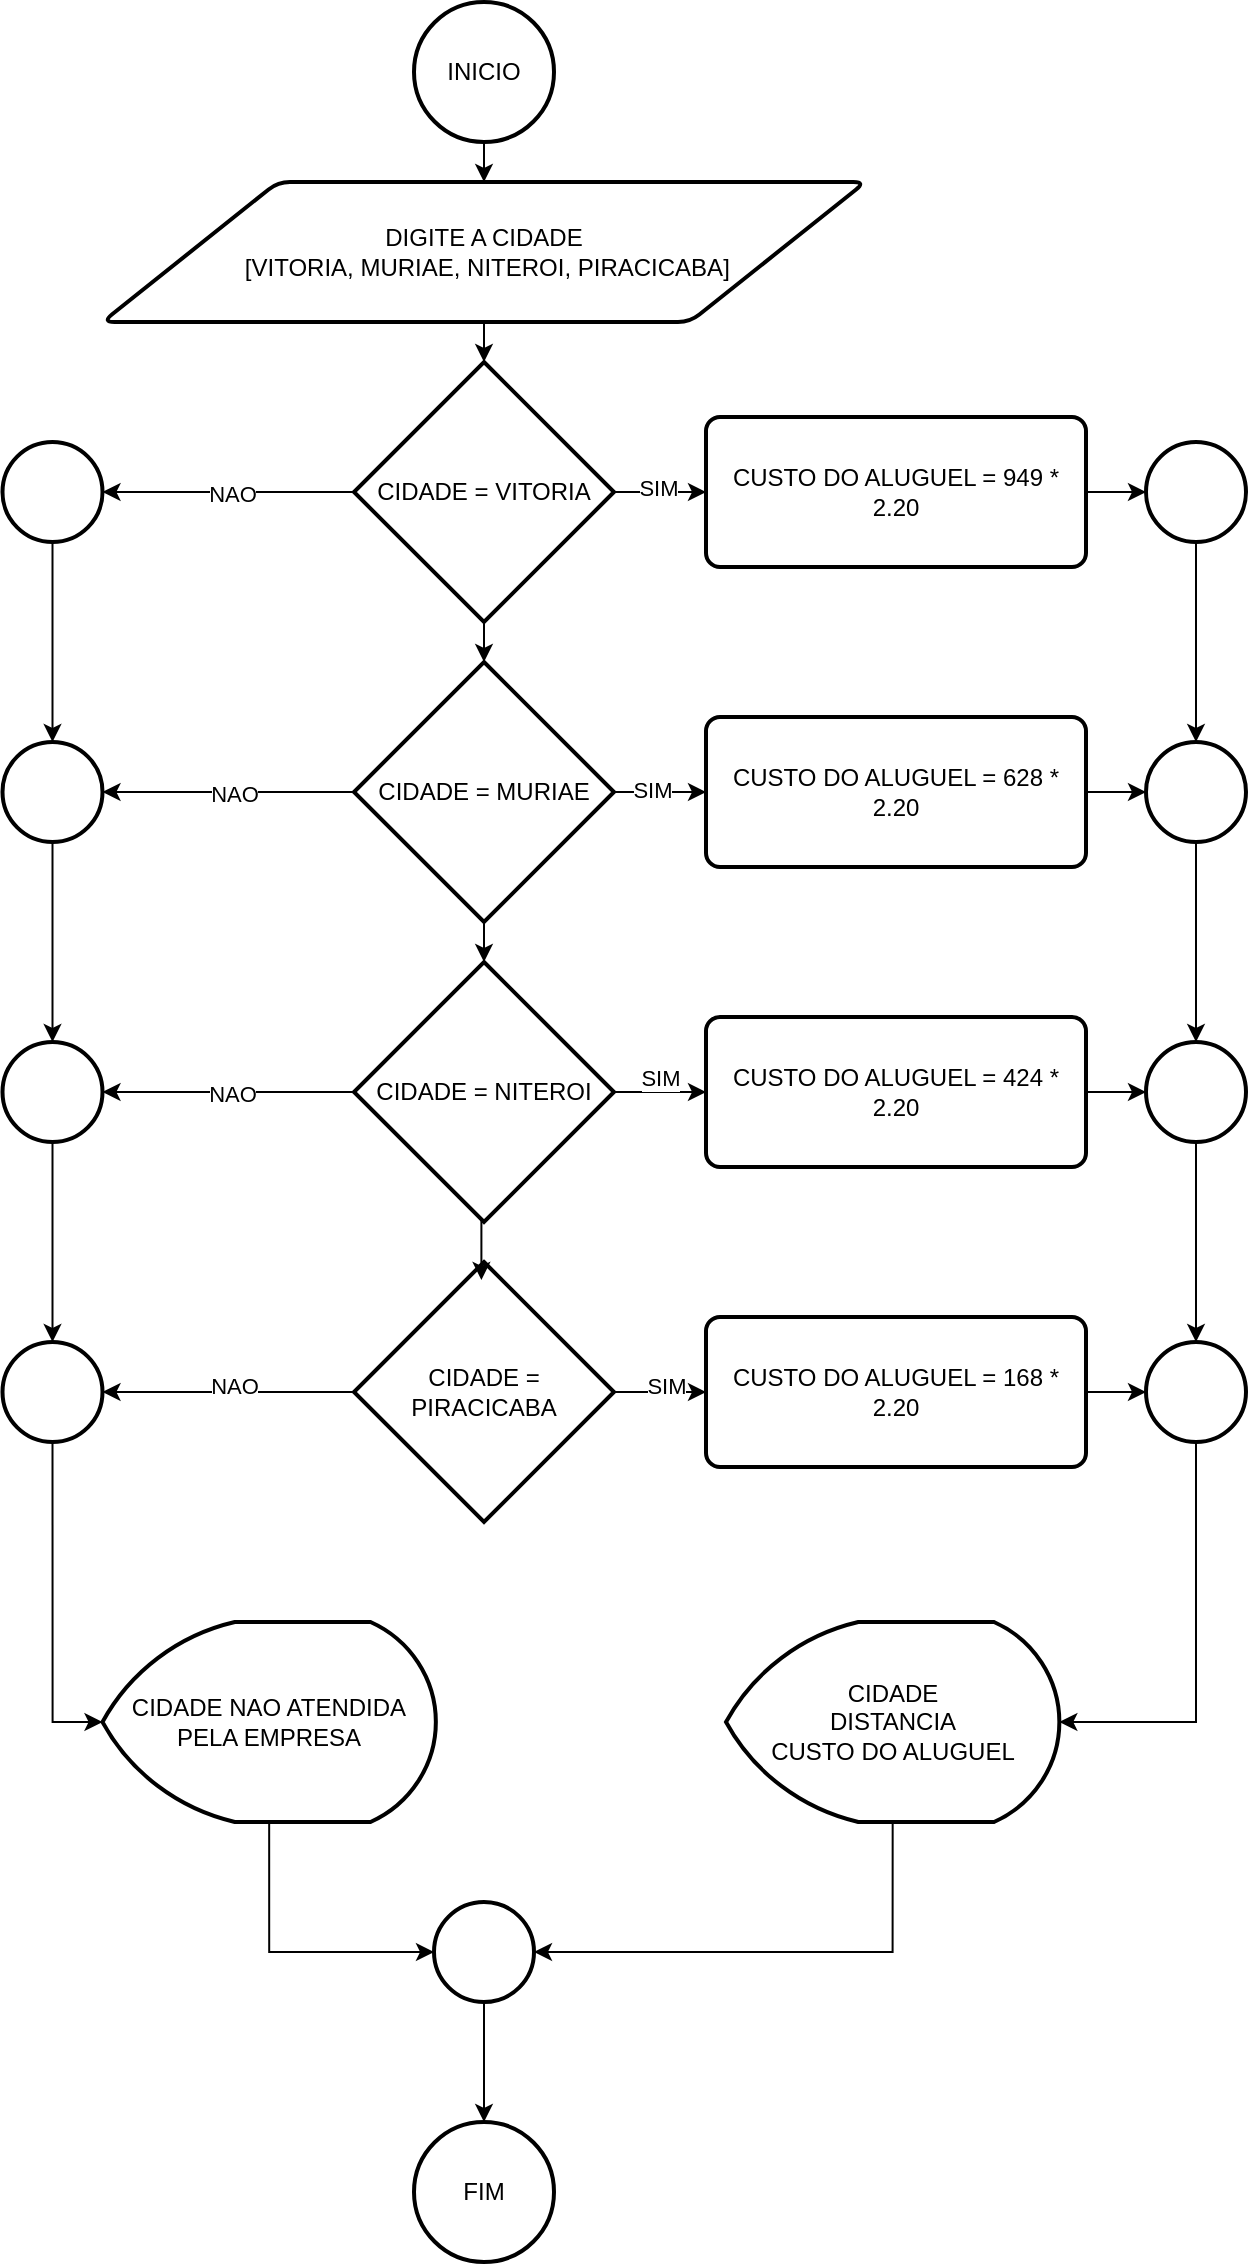 <mxfile version="25.0.3">
  <diagram name="Página-1" id="7TOvYfbNBFij4DYAWl01">
    <mxGraphModel dx="1173" dy="579" grid="1" gridSize="10" guides="1" tooltips="1" connect="1" arrows="1" fold="1" page="1" pageScale="1" pageWidth="827" pageHeight="1169" math="0" shadow="0">
      <root>
        <mxCell id="0" />
        <mxCell id="1" parent="0" />
        <mxCell id="KdWxlv0j1vEyBBXF1PyD-23" style="edgeStyle=orthogonalEdgeStyle;rounded=0;orthogonalLoop=1;jettySize=auto;html=1;exitX=0.5;exitY=1;exitDx=0;exitDy=0;exitPerimeter=0;entryX=0.5;entryY=0;entryDx=0;entryDy=0;" edge="1" parent="1" source="KdWxlv0j1vEyBBXF1PyD-1" target="KdWxlv0j1vEyBBXF1PyD-3">
          <mxGeometry relative="1" as="geometry" />
        </mxCell>
        <mxCell id="KdWxlv0j1vEyBBXF1PyD-1" value="INICIO" style="strokeWidth=2;html=1;shape=mxgraph.flowchart.start_2;whiteSpace=wrap;" vertex="1" parent="1">
          <mxGeometry x="364" y="10" width="70" height="70" as="geometry" />
        </mxCell>
        <mxCell id="KdWxlv0j1vEyBBXF1PyD-2" value="FIM" style="strokeWidth=2;html=1;shape=mxgraph.flowchart.start_2;whiteSpace=wrap;" vertex="1" parent="1">
          <mxGeometry x="364" y="1070" width="70" height="70" as="geometry" />
        </mxCell>
        <mxCell id="KdWxlv0j1vEyBBXF1PyD-3" value="DIGITE A CIDADE&lt;div&gt;&amp;nbsp;[VITORIA, MURIAE, NITEROI, PIRACICABA]&lt;/div&gt;" style="shape=parallelogram;html=1;strokeWidth=2;perimeter=parallelogramPerimeter;whiteSpace=wrap;rounded=1;arcSize=12;size=0.23;" vertex="1" parent="1">
          <mxGeometry x="208.25" y="100" width="381.5" height="70" as="geometry" />
        </mxCell>
        <mxCell id="KdWxlv0j1vEyBBXF1PyD-28" style="edgeStyle=orthogonalEdgeStyle;rounded=0;orthogonalLoop=1;jettySize=auto;html=1;exitX=1;exitY=0.5;exitDx=0;exitDy=0;exitPerimeter=0;entryX=0;entryY=0.5;entryDx=0;entryDy=0;" edge="1" parent="1" source="KdWxlv0j1vEyBBXF1PyD-4" target="KdWxlv0j1vEyBBXF1PyD-8">
          <mxGeometry relative="1" as="geometry" />
        </mxCell>
        <mxCell id="KdWxlv0j1vEyBBXF1PyD-29" value="SIM" style="edgeLabel;html=1;align=center;verticalAlign=middle;resizable=0;points=[];" vertex="1" connectable="0" parent="KdWxlv0j1vEyBBXF1PyD-28">
          <mxGeometry x="-0.058" y="2" relative="1" as="geometry">
            <mxPoint as="offset" />
          </mxGeometry>
        </mxCell>
        <mxCell id="KdWxlv0j1vEyBBXF1PyD-4" value="CIDADE = VITORIA" style="strokeWidth=2;html=1;shape=mxgraph.flowchart.decision;whiteSpace=wrap;" vertex="1" parent="1">
          <mxGeometry x="334" y="190" width="130" height="130" as="geometry" />
        </mxCell>
        <mxCell id="KdWxlv0j1vEyBBXF1PyD-26" style="edgeStyle=orthogonalEdgeStyle;rounded=0;orthogonalLoop=1;jettySize=auto;html=1;exitX=0.5;exitY=1;exitDx=0;exitDy=0;exitPerimeter=0;" edge="1" parent="1" source="KdWxlv0j1vEyBBXF1PyD-5" target="KdWxlv0j1vEyBBXF1PyD-6">
          <mxGeometry relative="1" as="geometry" />
        </mxCell>
        <mxCell id="KdWxlv0j1vEyBBXF1PyD-30" style="edgeStyle=orthogonalEdgeStyle;rounded=0;orthogonalLoop=1;jettySize=auto;html=1;exitX=1;exitY=0.5;exitDx=0;exitDy=0;exitPerimeter=0;entryX=0;entryY=0.5;entryDx=0;entryDy=0;" edge="1" parent="1" source="KdWxlv0j1vEyBBXF1PyD-5" target="KdWxlv0j1vEyBBXF1PyD-9">
          <mxGeometry relative="1" as="geometry" />
        </mxCell>
        <mxCell id="KdWxlv0j1vEyBBXF1PyD-31" value="SIM" style="edgeLabel;html=1;align=center;verticalAlign=middle;resizable=0;points=[];" vertex="1" connectable="0" parent="KdWxlv0j1vEyBBXF1PyD-30">
          <mxGeometry x="-0.174" y="1" relative="1" as="geometry">
            <mxPoint as="offset" />
          </mxGeometry>
        </mxCell>
        <mxCell id="KdWxlv0j1vEyBBXF1PyD-46" style="edgeStyle=orthogonalEdgeStyle;rounded=0;orthogonalLoop=1;jettySize=auto;html=1;exitX=0;exitY=0.5;exitDx=0;exitDy=0;exitPerimeter=0;" edge="1" parent="1" source="KdWxlv0j1vEyBBXF1PyD-5" target="KdWxlv0j1vEyBBXF1PyD-17">
          <mxGeometry relative="1" as="geometry" />
        </mxCell>
        <mxCell id="KdWxlv0j1vEyBBXF1PyD-47" value="NAO" style="edgeLabel;html=1;align=center;verticalAlign=middle;resizable=0;points=[];" vertex="1" connectable="0" parent="KdWxlv0j1vEyBBXF1PyD-46">
          <mxGeometry x="-0.04" y="1" relative="1" as="geometry">
            <mxPoint as="offset" />
          </mxGeometry>
        </mxCell>
        <mxCell id="KdWxlv0j1vEyBBXF1PyD-5" value="CIDADE = MURIAE" style="strokeWidth=2;html=1;shape=mxgraph.flowchart.decision;whiteSpace=wrap;" vertex="1" parent="1">
          <mxGeometry x="334" y="340" width="130" height="130" as="geometry" />
        </mxCell>
        <mxCell id="KdWxlv0j1vEyBBXF1PyD-32" style="edgeStyle=orthogonalEdgeStyle;rounded=0;orthogonalLoop=1;jettySize=auto;html=1;exitX=1;exitY=0.5;exitDx=0;exitDy=0;exitPerimeter=0;entryX=0;entryY=0.5;entryDx=0;entryDy=0;" edge="1" parent="1" source="KdWxlv0j1vEyBBXF1PyD-6" target="KdWxlv0j1vEyBBXF1PyD-10">
          <mxGeometry relative="1" as="geometry" />
        </mxCell>
        <mxCell id="KdWxlv0j1vEyBBXF1PyD-33" value="SIM" style="edgeLabel;html=1;align=center;verticalAlign=middle;resizable=0;points=[];" vertex="1" connectable="0" parent="KdWxlv0j1vEyBBXF1PyD-32">
          <mxGeometry y="7" relative="1" as="geometry">
            <mxPoint as="offset" />
          </mxGeometry>
        </mxCell>
        <mxCell id="KdWxlv0j1vEyBBXF1PyD-48" style="edgeStyle=orthogonalEdgeStyle;rounded=0;orthogonalLoop=1;jettySize=auto;html=1;exitX=0;exitY=0.5;exitDx=0;exitDy=0;exitPerimeter=0;" edge="1" parent="1" source="KdWxlv0j1vEyBBXF1PyD-6" target="KdWxlv0j1vEyBBXF1PyD-18">
          <mxGeometry relative="1" as="geometry" />
        </mxCell>
        <mxCell id="KdWxlv0j1vEyBBXF1PyD-49" value="NAO" style="edgeLabel;html=1;align=center;verticalAlign=middle;resizable=0;points=[];" vertex="1" connectable="0" parent="KdWxlv0j1vEyBBXF1PyD-48">
          <mxGeometry x="-0.019" y="1" relative="1" as="geometry">
            <mxPoint as="offset" />
          </mxGeometry>
        </mxCell>
        <mxCell id="KdWxlv0j1vEyBBXF1PyD-6" value="CIDADE = NITEROI" style="strokeWidth=2;html=1;shape=mxgraph.flowchart.decision;whiteSpace=wrap;" vertex="1" parent="1">
          <mxGeometry x="334" y="490" width="130" height="130" as="geometry" />
        </mxCell>
        <mxCell id="KdWxlv0j1vEyBBXF1PyD-34" style="edgeStyle=orthogonalEdgeStyle;rounded=0;orthogonalLoop=1;jettySize=auto;html=1;exitX=1;exitY=0.5;exitDx=0;exitDy=0;exitPerimeter=0;entryX=0;entryY=0.5;entryDx=0;entryDy=0;" edge="1" parent="1" source="KdWxlv0j1vEyBBXF1PyD-7" target="KdWxlv0j1vEyBBXF1PyD-11">
          <mxGeometry relative="1" as="geometry" />
        </mxCell>
        <mxCell id="KdWxlv0j1vEyBBXF1PyD-35" value="SIM" style="edgeLabel;html=1;align=center;verticalAlign=middle;resizable=0;points=[];" vertex="1" connectable="0" parent="KdWxlv0j1vEyBBXF1PyD-34">
          <mxGeometry x="0.116" y="3" relative="1" as="geometry">
            <mxPoint as="offset" />
          </mxGeometry>
        </mxCell>
        <mxCell id="KdWxlv0j1vEyBBXF1PyD-7" value="CIDADE = PIRACICABA" style="strokeWidth=2;html=1;shape=mxgraph.flowchart.decision;whiteSpace=wrap;" vertex="1" parent="1">
          <mxGeometry x="334" y="640" width="130" height="130" as="geometry" />
        </mxCell>
        <mxCell id="KdWxlv0j1vEyBBXF1PyD-8" value="CUSTO DO ALUGUEL = 949 * 2.20" style="rounded=1;whiteSpace=wrap;html=1;absoluteArcSize=1;arcSize=14;strokeWidth=2;" vertex="1" parent="1">
          <mxGeometry x="510" y="217.5" width="190" height="75" as="geometry" />
        </mxCell>
        <mxCell id="KdWxlv0j1vEyBBXF1PyD-9" value="CUSTO DO ALUGUEL = 628 * 2.20" style="rounded=1;whiteSpace=wrap;html=1;absoluteArcSize=1;arcSize=14;strokeWidth=2;" vertex="1" parent="1">
          <mxGeometry x="510" y="367.5" width="190" height="75" as="geometry" />
        </mxCell>
        <mxCell id="KdWxlv0j1vEyBBXF1PyD-10" value="CUSTO DO ALUGUEL = 424 * 2.20" style="rounded=1;whiteSpace=wrap;html=1;absoluteArcSize=1;arcSize=14;strokeWidth=2;" vertex="1" parent="1">
          <mxGeometry x="510" y="517.5" width="190" height="75" as="geometry" />
        </mxCell>
        <mxCell id="KdWxlv0j1vEyBBXF1PyD-11" value="CUSTO DO ALUGUEL = 168 * 2.20" style="rounded=1;whiteSpace=wrap;html=1;absoluteArcSize=1;arcSize=14;strokeWidth=2;" vertex="1" parent="1">
          <mxGeometry x="510" y="667.5" width="190" height="75" as="geometry" />
        </mxCell>
        <mxCell id="KdWxlv0j1vEyBBXF1PyD-12" value="" style="strokeWidth=2;html=1;shape=mxgraph.flowchart.start_2;whiteSpace=wrap;" vertex="1" parent="1">
          <mxGeometry x="730" y="230" width="50" height="50" as="geometry" />
        </mxCell>
        <mxCell id="KdWxlv0j1vEyBBXF1PyD-41" style="edgeStyle=orthogonalEdgeStyle;rounded=0;orthogonalLoop=1;jettySize=auto;html=1;exitX=0.5;exitY=1;exitDx=0;exitDy=0;exitPerimeter=0;" edge="1" parent="1" source="KdWxlv0j1vEyBBXF1PyD-13" target="KdWxlv0j1vEyBBXF1PyD-14">
          <mxGeometry relative="1" as="geometry" />
        </mxCell>
        <mxCell id="KdWxlv0j1vEyBBXF1PyD-13" value="" style="strokeWidth=2;html=1;shape=mxgraph.flowchart.start_2;whiteSpace=wrap;" vertex="1" parent="1">
          <mxGeometry x="730" y="380" width="50" height="50" as="geometry" />
        </mxCell>
        <mxCell id="KdWxlv0j1vEyBBXF1PyD-14" value="" style="strokeWidth=2;html=1;shape=mxgraph.flowchart.start_2;whiteSpace=wrap;" vertex="1" parent="1">
          <mxGeometry x="730" y="530" width="50" height="50" as="geometry" />
        </mxCell>
        <mxCell id="KdWxlv0j1vEyBBXF1PyD-15" value="" style="strokeWidth=2;html=1;shape=mxgraph.flowchart.start_2;whiteSpace=wrap;" vertex="1" parent="1">
          <mxGeometry x="730" y="680" width="50" height="50" as="geometry" />
        </mxCell>
        <mxCell id="KdWxlv0j1vEyBBXF1PyD-16" value="" style="strokeWidth=2;html=1;shape=mxgraph.flowchart.start_2;whiteSpace=wrap;" vertex="1" parent="1">
          <mxGeometry x="158.25" y="230" width="50" height="50" as="geometry" />
        </mxCell>
        <mxCell id="KdWxlv0j1vEyBBXF1PyD-17" value="" style="strokeWidth=2;html=1;shape=mxgraph.flowchart.start_2;whiteSpace=wrap;" vertex="1" parent="1">
          <mxGeometry x="158.25" y="380" width="50" height="50" as="geometry" />
        </mxCell>
        <mxCell id="KdWxlv0j1vEyBBXF1PyD-18" value="" style="strokeWidth=2;html=1;shape=mxgraph.flowchart.start_2;whiteSpace=wrap;" vertex="1" parent="1">
          <mxGeometry x="158.25" y="530" width="50" height="50" as="geometry" />
        </mxCell>
        <mxCell id="KdWxlv0j1vEyBBXF1PyD-19" value="" style="strokeWidth=2;html=1;shape=mxgraph.flowchart.start_2;whiteSpace=wrap;" vertex="1" parent="1">
          <mxGeometry x="158.25" y="680" width="50" height="50" as="geometry" />
        </mxCell>
        <mxCell id="KdWxlv0j1vEyBBXF1PyD-20" value="CIDADE&lt;div&gt;DISTANCIA&lt;/div&gt;&lt;div&gt;CUSTO DO ALUGUEL&lt;/div&gt;" style="strokeWidth=2;html=1;shape=mxgraph.flowchart.display;whiteSpace=wrap;" vertex="1" parent="1">
          <mxGeometry x="520" y="820" width="166.67" height="100" as="geometry" />
        </mxCell>
        <mxCell id="KdWxlv0j1vEyBBXF1PyD-21" value="CIDADE NAO ATENDIDA PELA EMPRESA" style="strokeWidth=2;html=1;shape=mxgraph.flowchart.display;whiteSpace=wrap;" vertex="1" parent="1">
          <mxGeometry x="208.25" y="820" width="166.67" height="100" as="geometry" />
        </mxCell>
        <mxCell id="KdWxlv0j1vEyBBXF1PyD-22" value="" style="strokeWidth=2;html=1;shape=mxgraph.flowchart.start_2;whiteSpace=wrap;" vertex="1" parent="1">
          <mxGeometry x="374" y="960" width="50" height="50" as="geometry" />
        </mxCell>
        <mxCell id="KdWxlv0j1vEyBBXF1PyD-24" style="edgeStyle=orthogonalEdgeStyle;rounded=0;orthogonalLoop=1;jettySize=auto;html=1;exitX=0.5;exitY=1;exitDx=0;exitDy=0;entryX=0.5;entryY=0;entryDx=0;entryDy=0;entryPerimeter=0;" edge="1" parent="1" source="KdWxlv0j1vEyBBXF1PyD-3" target="KdWxlv0j1vEyBBXF1PyD-4">
          <mxGeometry relative="1" as="geometry" />
        </mxCell>
        <mxCell id="KdWxlv0j1vEyBBXF1PyD-25" style="edgeStyle=orthogonalEdgeStyle;rounded=0;orthogonalLoop=1;jettySize=auto;html=1;exitX=0.5;exitY=1;exitDx=0;exitDy=0;exitPerimeter=0;entryX=0.5;entryY=0;entryDx=0;entryDy=0;entryPerimeter=0;" edge="1" parent="1" source="KdWxlv0j1vEyBBXF1PyD-4" target="KdWxlv0j1vEyBBXF1PyD-5">
          <mxGeometry relative="1" as="geometry" />
        </mxCell>
        <mxCell id="KdWxlv0j1vEyBBXF1PyD-27" style="edgeStyle=orthogonalEdgeStyle;rounded=0;orthogonalLoop=1;jettySize=auto;html=1;exitX=0.5;exitY=1;exitDx=0;exitDy=0;exitPerimeter=0;entryX=0.49;entryY=0.069;entryDx=0;entryDy=0;entryPerimeter=0;" edge="1" parent="1" source="KdWxlv0j1vEyBBXF1PyD-6" target="KdWxlv0j1vEyBBXF1PyD-7">
          <mxGeometry relative="1" as="geometry" />
        </mxCell>
        <mxCell id="KdWxlv0j1vEyBBXF1PyD-36" style="edgeStyle=orthogonalEdgeStyle;rounded=0;orthogonalLoop=1;jettySize=auto;html=1;exitX=1;exitY=0.5;exitDx=0;exitDy=0;entryX=0;entryY=0.5;entryDx=0;entryDy=0;entryPerimeter=0;" edge="1" parent="1" source="KdWxlv0j1vEyBBXF1PyD-8" target="KdWxlv0j1vEyBBXF1PyD-12">
          <mxGeometry relative="1" as="geometry" />
        </mxCell>
        <mxCell id="KdWxlv0j1vEyBBXF1PyD-37" style="edgeStyle=orthogonalEdgeStyle;rounded=0;orthogonalLoop=1;jettySize=auto;html=1;exitX=1;exitY=0.5;exitDx=0;exitDy=0;entryX=0;entryY=0.5;entryDx=0;entryDy=0;entryPerimeter=0;" edge="1" parent="1" source="KdWxlv0j1vEyBBXF1PyD-9" target="KdWxlv0j1vEyBBXF1PyD-13">
          <mxGeometry relative="1" as="geometry" />
        </mxCell>
        <mxCell id="KdWxlv0j1vEyBBXF1PyD-38" style="edgeStyle=orthogonalEdgeStyle;rounded=0;orthogonalLoop=1;jettySize=auto;html=1;exitX=1;exitY=0.5;exitDx=0;exitDy=0;entryX=0;entryY=0.5;entryDx=0;entryDy=0;entryPerimeter=0;" edge="1" parent="1" source="KdWxlv0j1vEyBBXF1PyD-10" target="KdWxlv0j1vEyBBXF1PyD-14">
          <mxGeometry relative="1" as="geometry" />
        </mxCell>
        <mxCell id="KdWxlv0j1vEyBBXF1PyD-39" style="edgeStyle=orthogonalEdgeStyle;rounded=0;orthogonalLoop=1;jettySize=auto;html=1;exitX=1;exitY=0.5;exitDx=0;exitDy=0;entryX=0;entryY=0.5;entryDx=0;entryDy=0;entryPerimeter=0;" edge="1" parent="1" source="KdWxlv0j1vEyBBXF1PyD-11" target="KdWxlv0j1vEyBBXF1PyD-15">
          <mxGeometry relative="1" as="geometry" />
        </mxCell>
        <mxCell id="KdWxlv0j1vEyBBXF1PyD-40" style="edgeStyle=orthogonalEdgeStyle;rounded=0;orthogonalLoop=1;jettySize=auto;html=1;exitX=0.5;exitY=1;exitDx=0;exitDy=0;exitPerimeter=0;entryX=0.5;entryY=0;entryDx=0;entryDy=0;entryPerimeter=0;" edge="1" parent="1" source="KdWxlv0j1vEyBBXF1PyD-12" target="KdWxlv0j1vEyBBXF1PyD-13">
          <mxGeometry relative="1" as="geometry" />
        </mxCell>
        <mxCell id="KdWxlv0j1vEyBBXF1PyD-42" style="edgeStyle=orthogonalEdgeStyle;rounded=0;orthogonalLoop=1;jettySize=auto;html=1;exitX=0.5;exitY=1;exitDx=0;exitDy=0;exitPerimeter=0;entryX=0.5;entryY=0;entryDx=0;entryDy=0;entryPerimeter=0;" edge="1" parent="1" source="KdWxlv0j1vEyBBXF1PyD-14" target="KdWxlv0j1vEyBBXF1PyD-15">
          <mxGeometry relative="1" as="geometry" />
        </mxCell>
        <mxCell id="KdWxlv0j1vEyBBXF1PyD-43" style="edgeStyle=orthogonalEdgeStyle;rounded=0;orthogonalLoop=1;jettySize=auto;html=1;exitX=0.5;exitY=1;exitDx=0;exitDy=0;exitPerimeter=0;entryX=1;entryY=0.5;entryDx=0;entryDy=0;entryPerimeter=0;" edge="1" parent="1" source="KdWxlv0j1vEyBBXF1PyD-15" target="KdWxlv0j1vEyBBXF1PyD-20">
          <mxGeometry relative="1" as="geometry" />
        </mxCell>
        <mxCell id="KdWxlv0j1vEyBBXF1PyD-44" style="edgeStyle=orthogonalEdgeStyle;rounded=0;orthogonalLoop=1;jettySize=auto;html=1;exitX=0;exitY=0.5;exitDx=0;exitDy=0;exitPerimeter=0;entryX=1;entryY=0.5;entryDx=0;entryDy=0;entryPerimeter=0;" edge="1" parent="1" source="KdWxlv0j1vEyBBXF1PyD-4" target="KdWxlv0j1vEyBBXF1PyD-16">
          <mxGeometry relative="1" as="geometry" />
        </mxCell>
        <mxCell id="KdWxlv0j1vEyBBXF1PyD-45" value="NAO" style="edgeLabel;html=1;align=center;verticalAlign=middle;resizable=0;points=[];" vertex="1" connectable="0" parent="KdWxlv0j1vEyBBXF1PyD-44">
          <mxGeometry x="-0.019" y="1" relative="1" as="geometry">
            <mxPoint as="offset" />
          </mxGeometry>
        </mxCell>
        <mxCell id="KdWxlv0j1vEyBBXF1PyD-50" style="edgeStyle=orthogonalEdgeStyle;rounded=0;orthogonalLoop=1;jettySize=auto;html=1;exitX=0;exitY=0.5;exitDx=0;exitDy=0;exitPerimeter=0;entryX=1;entryY=0.5;entryDx=0;entryDy=0;entryPerimeter=0;" edge="1" parent="1" source="KdWxlv0j1vEyBBXF1PyD-7" target="KdWxlv0j1vEyBBXF1PyD-19">
          <mxGeometry relative="1" as="geometry" />
        </mxCell>
        <mxCell id="KdWxlv0j1vEyBBXF1PyD-51" value="NAO" style="edgeLabel;html=1;align=center;verticalAlign=middle;resizable=0;points=[];" vertex="1" connectable="0" parent="KdWxlv0j1vEyBBXF1PyD-50">
          <mxGeometry x="-0.04" y="-3" relative="1" as="geometry">
            <mxPoint as="offset" />
          </mxGeometry>
        </mxCell>
        <mxCell id="KdWxlv0j1vEyBBXF1PyD-52" style="edgeStyle=orthogonalEdgeStyle;rounded=0;orthogonalLoop=1;jettySize=auto;html=1;exitX=0.5;exitY=1;exitDx=0;exitDy=0;exitPerimeter=0;entryX=0.5;entryY=0;entryDx=0;entryDy=0;entryPerimeter=0;" edge="1" parent="1" source="KdWxlv0j1vEyBBXF1PyD-16" target="KdWxlv0j1vEyBBXF1PyD-17">
          <mxGeometry relative="1" as="geometry" />
        </mxCell>
        <mxCell id="KdWxlv0j1vEyBBXF1PyD-53" style="edgeStyle=orthogonalEdgeStyle;rounded=0;orthogonalLoop=1;jettySize=auto;html=1;exitX=0.5;exitY=1;exitDx=0;exitDy=0;exitPerimeter=0;entryX=0.5;entryY=0;entryDx=0;entryDy=0;entryPerimeter=0;" edge="1" parent="1" source="KdWxlv0j1vEyBBXF1PyD-17" target="KdWxlv0j1vEyBBXF1PyD-18">
          <mxGeometry relative="1" as="geometry" />
        </mxCell>
        <mxCell id="KdWxlv0j1vEyBBXF1PyD-54" style="edgeStyle=orthogonalEdgeStyle;rounded=0;orthogonalLoop=1;jettySize=auto;html=1;exitX=0.5;exitY=1;exitDx=0;exitDy=0;exitPerimeter=0;entryX=0.5;entryY=0;entryDx=0;entryDy=0;entryPerimeter=0;" edge="1" parent="1" source="KdWxlv0j1vEyBBXF1PyD-18" target="KdWxlv0j1vEyBBXF1PyD-19">
          <mxGeometry relative="1" as="geometry" />
        </mxCell>
        <mxCell id="KdWxlv0j1vEyBBXF1PyD-55" style="edgeStyle=orthogonalEdgeStyle;rounded=0;orthogonalLoop=1;jettySize=auto;html=1;exitX=0.5;exitY=1;exitDx=0;exitDy=0;exitPerimeter=0;entryX=0;entryY=0.5;entryDx=0;entryDy=0;entryPerimeter=0;" edge="1" parent="1" source="KdWxlv0j1vEyBBXF1PyD-19" target="KdWxlv0j1vEyBBXF1PyD-21">
          <mxGeometry relative="1" as="geometry" />
        </mxCell>
        <mxCell id="KdWxlv0j1vEyBBXF1PyD-56" style="edgeStyle=orthogonalEdgeStyle;rounded=0;orthogonalLoop=1;jettySize=auto;html=1;exitX=0.5;exitY=1;exitDx=0;exitDy=0;exitPerimeter=0;entryX=0;entryY=0.5;entryDx=0;entryDy=0;entryPerimeter=0;" edge="1" parent="1" source="KdWxlv0j1vEyBBXF1PyD-21" target="KdWxlv0j1vEyBBXF1PyD-22">
          <mxGeometry relative="1" as="geometry" />
        </mxCell>
        <mxCell id="KdWxlv0j1vEyBBXF1PyD-57" style="edgeStyle=orthogonalEdgeStyle;rounded=0;orthogonalLoop=1;jettySize=auto;html=1;exitX=0.5;exitY=1;exitDx=0;exitDy=0;exitPerimeter=0;entryX=1;entryY=0.5;entryDx=0;entryDy=0;entryPerimeter=0;" edge="1" parent="1" source="KdWxlv0j1vEyBBXF1PyD-20" target="KdWxlv0j1vEyBBXF1PyD-22">
          <mxGeometry relative="1" as="geometry" />
        </mxCell>
        <mxCell id="KdWxlv0j1vEyBBXF1PyD-58" style="edgeStyle=orthogonalEdgeStyle;rounded=0;orthogonalLoop=1;jettySize=auto;html=1;exitX=0.5;exitY=1;exitDx=0;exitDy=0;exitPerimeter=0;entryX=0.5;entryY=0;entryDx=0;entryDy=0;entryPerimeter=0;" edge="1" parent="1" source="KdWxlv0j1vEyBBXF1PyD-22" target="KdWxlv0j1vEyBBXF1PyD-2">
          <mxGeometry relative="1" as="geometry" />
        </mxCell>
      </root>
    </mxGraphModel>
  </diagram>
</mxfile>
